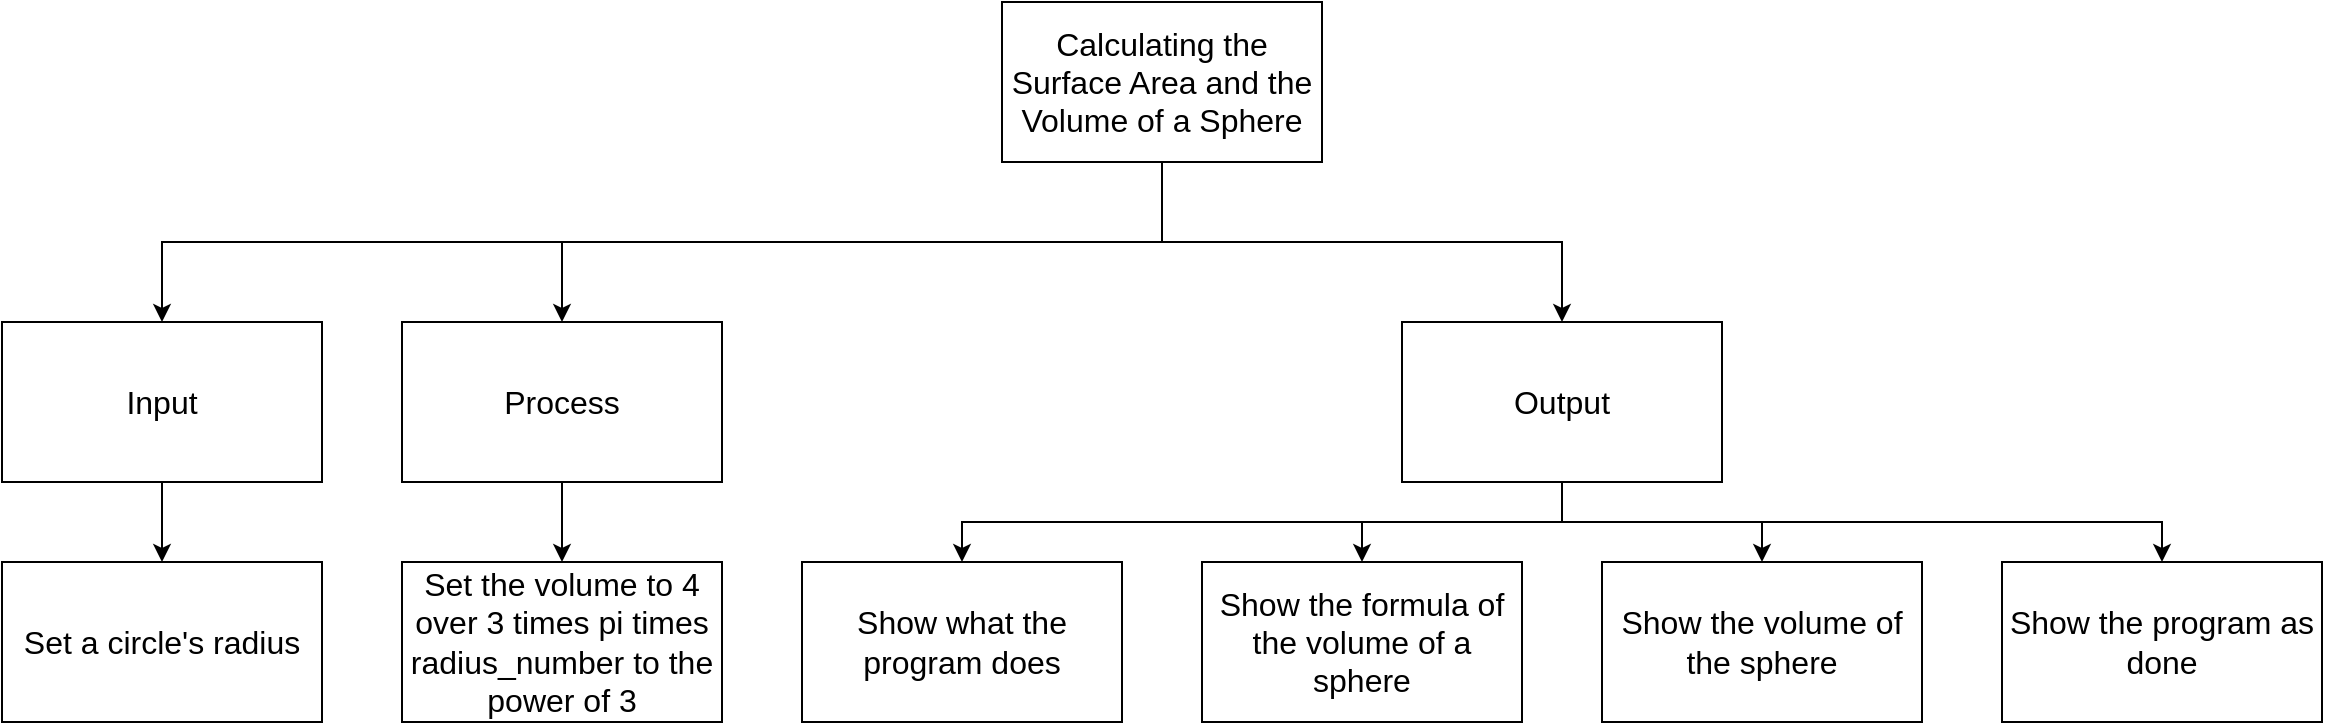 <mxfile>
    <diagram id="A_tYOe9iZ1WcpGx81PBD" name="Page-1">
        <mxGraphModel dx="1199" dy="775" grid="1" gridSize="10" guides="1" tooltips="1" connect="1" arrows="1" fold="1" page="1" pageScale="1" pageWidth="827" pageHeight="1169" math="0" shadow="0">
            <root>
                <mxCell id="0"/>
                <mxCell id="1" parent="0"/>
                <mxCell id="8" style="edgeStyle=orthogonalEdgeStyle;html=1;entryX=0.5;entryY=0;entryDx=0;entryDy=0;fontSize=14;rounded=0;" parent="1" source="2" target="5" edge="1">
                    <mxGeometry relative="1" as="geometry">
                        <Array as="points">
                            <mxPoint x="580" y="120"/>
                            <mxPoint x="80" y="120"/>
                        </Array>
                    </mxGeometry>
                </mxCell>
                <mxCell id="9" style="edgeStyle=orthogonalEdgeStyle;rounded=0;html=1;fontSize=14;entryX=0.5;entryY=0;entryDx=0;entryDy=0;" parent="1" source="2" target="6" edge="1">
                    <mxGeometry relative="1" as="geometry">
                        <Array as="points">
                            <mxPoint x="580" y="120"/>
                            <mxPoint x="780" y="120"/>
                        </Array>
                    </mxGeometry>
                </mxCell>
                <mxCell id="54" style="edgeStyle=orthogonalEdgeStyle;rounded=0;html=1;fontSize=16;" parent="1" source="2" target="4" edge="1">
                    <mxGeometry relative="1" as="geometry">
                        <Array as="points">
                            <mxPoint x="580" y="120"/>
                            <mxPoint x="280" y="120"/>
                        </Array>
                    </mxGeometry>
                </mxCell>
                <mxCell id="2" value="Calculating the Surface Area and the Volume of a Sphere" style="rounded=0;whiteSpace=wrap;html=1;fontSize=16;" parent="1" vertex="1">
                    <mxGeometry x="500" width="160" height="80" as="geometry"/>
                </mxCell>
                <mxCell id="57" style="edgeStyle=orthogonalEdgeStyle;html=1;entryX=0.5;entryY=0;entryDx=0;entryDy=0;rounded=0;" parent="1" source="4" target="38" edge="1">
                    <mxGeometry relative="1" as="geometry"/>
                </mxCell>
                <mxCell id="4" value="Process" style="rounded=0;whiteSpace=wrap;html=1;fontSize=16;" parent="1" vertex="1">
                    <mxGeometry x="200" y="160" width="160" height="80" as="geometry"/>
                </mxCell>
                <mxCell id="11" style="edgeStyle=orthogonalEdgeStyle;rounded=0;html=1;entryX=0.5;entryY=0;entryDx=0;entryDy=0;fontSize=14;" parent="1" source="5" target="10" edge="1">
                    <mxGeometry relative="1" as="geometry"/>
                </mxCell>
                <mxCell id="5" value="Input" style="rounded=0;whiteSpace=wrap;html=1;fontSize=16;" parent="1" vertex="1">
                    <mxGeometry y="160" width="160" height="80" as="geometry"/>
                </mxCell>
                <mxCell id="58" style="edgeStyle=orthogonalEdgeStyle;html=1;entryX=0.5;entryY=0;entryDx=0;entryDy=0;rounded=0;" parent="1" source="6" target="21" edge="1">
                    <mxGeometry relative="1" as="geometry">
                        <Array as="points">
                            <mxPoint x="980" y="260"/>
                            <mxPoint x="1480" y="260"/>
                        </Array>
                    </mxGeometry>
                </mxCell>
                <mxCell id="60" style="edgeStyle=orthogonalEdgeStyle;rounded=0;html=1;entryX=0.5;entryY=0;entryDx=0;entryDy=0;" parent="1" source="6" target="59" edge="1">
                    <mxGeometry relative="1" as="geometry">
                        <Array as="points">
                            <mxPoint x="780" y="260"/>
                            <mxPoint x="480" y="260"/>
                        </Array>
                    </mxGeometry>
                </mxCell>
                <mxCell id="64" style="edgeStyle=orthogonalEdgeStyle;html=1;entryX=0.5;entryY=0;entryDx=0;entryDy=0;rounded=0;" parent="1" source="6" target="61" edge="1">
                    <mxGeometry relative="1" as="geometry"/>
                </mxCell>
                <mxCell id="66" style="edgeStyle=orthogonalEdgeStyle;rounded=0;html=1;entryX=0.5;entryY=0;entryDx=0;entryDy=0;" parent="1" source="6" target="63" edge="1">
                    <mxGeometry relative="1" as="geometry">
                        <Array as="points">
                            <mxPoint x="980" y="260"/>
                            <mxPoint x="1280" y="260"/>
                        </Array>
                    </mxGeometry>
                </mxCell>
                <mxCell id="6" value="Output" style="rounded=0;whiteSpace=wrap;html=1;fontSize=16;" parent="1" vertex="1">
                    <mxGeometry x="700" y="160" width="160" height="80" as="geometry"/>
                </mxCell>
                <mxCell id="10" value="Set a circle's radius" style="rounded=0;whiteSpace=wrap;html=1;fontSize=16;" parent="1" vertex="1">
                    <mxGeometry y="280" width="160" height="80" as="geometry"/>
                </mxCell>
                <mxCell id="21" value="Show the program as done" style="rounded=0;whiteSpace=wrap;html=1;fontSize=16;" parent="1" vertex="1">
                    <mxGeometry x="1000" y="280" width="160" height="80" as="geometry"/>
                </mxCell>
                <mxCell id="38" value="Set the volume to 4 over 3 times pi times radius_number to the power of 3" style="rounded=0;whiteSpace=wrap;html=1;fontSize=16;" parent="1" vertex="1">
                    <mxGeometry x="200" y="280" width="160" height="80" as="geometry"/>
                </mxCell>
                <mxCell id="59" value="Show what the program does" style="rounded=0;whiteSpace=wrap;html=1;fontSize=16;" parent="1" vertex="1">
                    <mxGeometry x="400" y="280" width="160" height="80" as="geometry"/>
                </mxCell>
                <mxCell id="61" value="Show the formula of the volume of a sphere" style="rounded=0;whiteSpace=wrap;html=1;fontSize=16;" parent="1" vertex="1">
                    <mxGeometry x="600" y="280" width="160" height="80" as="geometry"/>
                </mxCell>
                <mxCell id="63" value="Show the volume of the sphere" style="rounded=0;whiteSpace=wrap;html=1;fontSize=16;" parent="1" vertex="1">
                    <mxGeometry x="800" y="280" width="160" height="80" as="geometry"/>
                </mxCell>
            </root>
        </mxGraphModel>
    </diagram>
</mxfile>